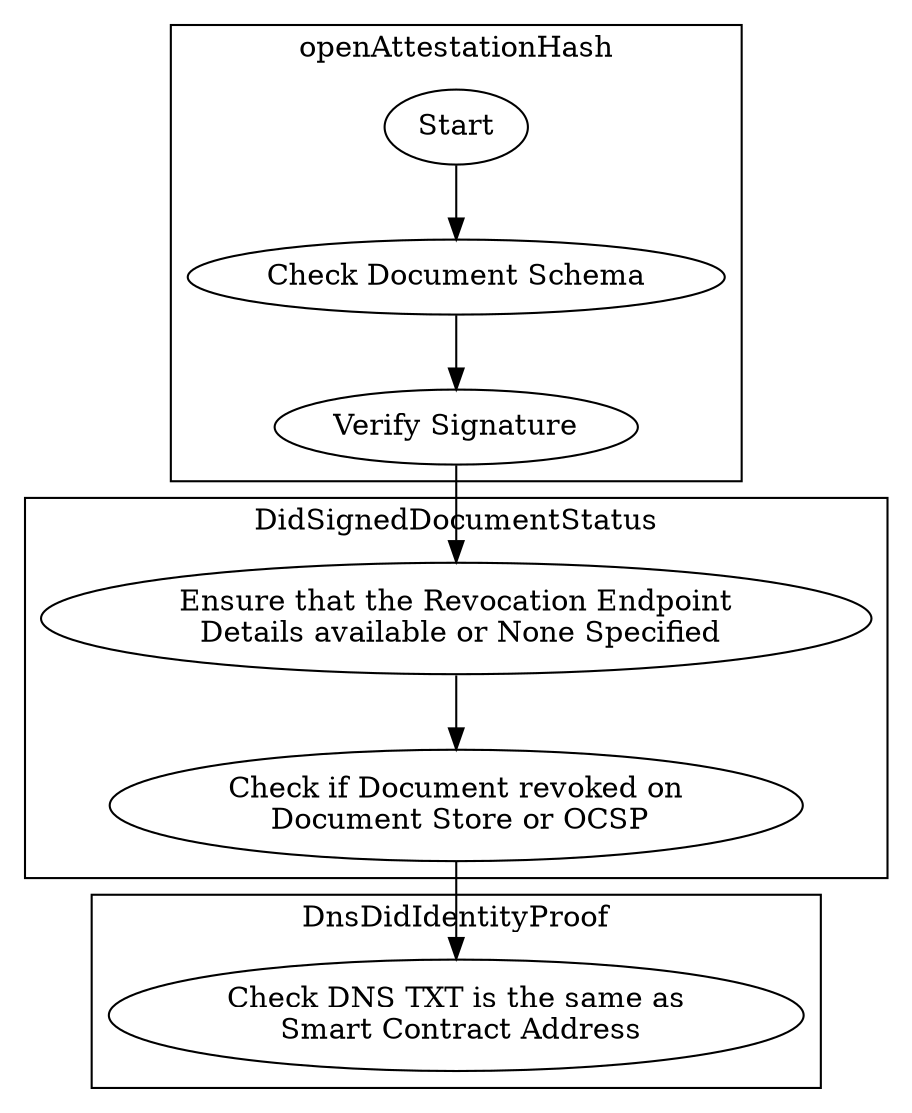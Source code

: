 

digraph g {

    // document.openAttestationMetadata.proof.method
    // EthereumTokenRegistryStatus OR EthereumDocumentStoreStatus

    // document.proof.type
    // DidSignedDocumentStatus

    // document.openAttestationMetadata.identityProof.type
    // DnsTxtIdentityProof OR DnsDidIdentityProof

    subgraph cluster_Hash_Check {

        label = "openAttestationHash"
        URL = "https://github.com/Open-Attestation/oa-verify/blob/master/src/verifiers/documentStatus/tokenRegistry/ethereumTokenRegistryStatus.ts#:~:text=const%20verify"

        HashCheckStart [label="Start"]
        HashCheckSchema [label="Check Document Schema"]
        HashCheckSignature [label = "Verify Signature"]
        HashCheckStart -> HashCheckSchema
        HashCheckSchema -> HashCheckSignature
    }

    subgraph cluster_DidSigned_Check {

        //"DidSignedDocumentStatus"
        // Test Condition
        // V2 // return document.proof.some((proof) => proof.type === "OpenAttestationSignature2018");
        // V3 // return document.proof.type === "OpenAttestationMerkleProofSignature2018";

        // V2 // if (!(issuer.identityProof?.type === "DID" || issuer.identityProof?.type === "DNS-DID"))
    
        URL = "https://github.com/Open-Attestation/oa-verify/blob/master/src/verifiers/documentStatus/didSigned/didSignedDocumentStatus.ts#:~:text=const%20verify"
        label = "DidSignedDocumentStatus"

        // DidSignedStart [label="Start"]
        // DidSignedSchema [label="Check Document Schema"]
        // DidSignedIssuer [label="Ensure That Document's issuer is \nDID or DNS-DID"]
        DidSignedEndpoint [label="Ensure that the Revocation Endpoint\n Details available or None Specified"]
        DidSignedRevoked [label="Check if Document revoked on\n Document Store or OCSP"]
        
        // DidSignedStart -> DidSignedSchema
        // DidSignedSchema -> DidSignedIssuer
        // HashCheckSignature -> DidSignedIssuer
        HashCheckSignature -> DidSignedEndpoint
        // DidSignedIssuer -> DidSignedEndpoint
        DidSignedEndpoint -> DidSignedRevoked
    }

    subgraph cluster_DnsDid_Check {

        //"DnsDidIdentityProof"
        // Test Condition
        // V2 // return data.issuers.some((issuer) => issuer.identityProof?.type === "DNS-DID");
        // V3 // return document.openAttestationMetadata.identityProof.type === v3.IdentityProofType.DNSDid;

        // V2 // if (identityProofType !== v2.IdentityProofType.DNSDid) THROW
        URL = "https://github.com/Open-Attestation/oa-verify/blob/master/src/verifiers/issuerIdentity/dnsDid/dnsDidProof.ts#:~:text=const%20verify"
        label = "DnsDidIdentityProof"
        // DNSDidStart [label="Start"]
        // DNSDidSchema [label="Check Document Schema"]
        // DNSDidIssuer [label="Ensure That Document's issuer\n is DNSDid"]
        DNSDidRevoked [label="Check DNS TXT is the same as\n Smart Contract Address"]
        
        // DNSDidStart -> DNSDidSchema
        // DNSDidSchema -> DNSDidIssuer
        // HashCheckSignature -> DNSDidIssuer
        // DNSDidIssuer -> DNSDidRevoked
        DidSignedRevoked -> DNSDidRevoked
    }

}